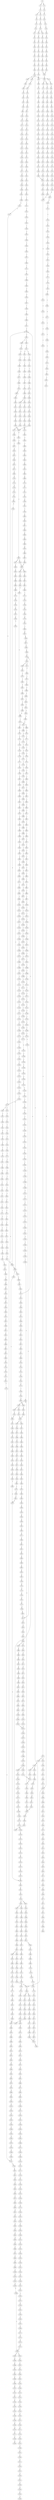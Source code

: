 strict digraph  {
	S0 -> S1 [ label = C ];
	S0 -> S2 [ label = G ];
	S1 -> S3 [ label = C ];
	S2 -> S4 [ label = C ];
	S3 -> S5 [ label = C ];
	S3 -> S6 [ label = A ];
	S4 -> S7 [ label = A ];
	S5 -> S8 [ label = C ];
	S6 -> S9 [ label = C ];
	S7 -> S10 [ label = C ];
	S8 -> S11 [ label = T ];
	S9 -> S12 [ label = T ];
	S10 -> S13 [ label = T ];
	S11 -> S14 [ label = T ];
	S12 -> S15 [ label = T ];
	S13 -> S16 [ label = T ];
	S14 -> S17 [ label = C ];
	S15 -> S18 [ label = G ];
	S15 -> S19 [ label = T ];
	S16 -> S20 [ label = C ];
	S17 -> S21 [ label = A ];
	S18 -> S22 [ label = A ];
	S19 -> S23 [ label = A ];
	S20 -> S24 [ label = A ];
	S21 -> S25 [ label = G ];
	S22 -> S26 [ label = G ];
	S23 -> S27 [ label = G ];
	S24 -> S28 [ label = G ];
	S25 -> S29 [ label = A ];
	S26 -> S30 [ label = C ];
	S27 -> S31 [ label = C ];
	S28 -> S32 [ label = C ];
	S29 -> S33 [ label = G ];
	S30 -> S34 [ label = C ];
	S31 -> S35 [ label = C ];
	S32 -> S36 [ label = C ];
	S33 -> S37 [ label = G ];
	S34 -> S38 [ label = G ];
	S35 -> S39 [ label = G ];
	S36 -> S40 [ label = G ];
	S37 -> S41 [ label = T ];
	S38 -> S42 [ label = C ];
	S39 -> S43 [ label = T ];
	S40 -> S44 [ label = C ];
	S41 -> S45 [ label = C ];
	S42 -> S46 [ label = C ];
	S43 -> S47 [ label = C ];
	S44 -> S48 [ label = C ];
	S45 -> S49 [ label = C ];
	S46 -> S50 [ label = C ];
	S47 -> S51 [ label = C ];
	S48 -> S52 [ label = C ];
	S49 -> S53 [ label = C ];
	S50 -> S54 [ label = C ];
	S51 -> S55 [ label = C ];
	S52 -> S54 [ label = C ];
	S53 -> S56 [ label = T ];
	S53 -> S57 [ label = A ];
	S53 -> S58 [ label = G ];
	S54 -> S59 [ label = T ];
	S55 -> S60 [ label = A ];
	S56 -> S61 [ label = T ];
	S57 -> S62 [ label = G ];
	S58 -> S63 [ label = G ];
	S59 -> S64 [ label = T ];
	S59 -> S65 [ label = C ];
	S60 -> S66 [ label = C ];
	S61 -> S67 [ label = C ];
	S62 -> S68 [ label = A ];
	S63 -> S69 [ label = A ];
	S64 -> S70 [ label = C ];
	S65 -> S71 [ label = C ];
	S66 -> S72 [ label = C ];
	S67 -> S73 [ label = T ];
	S68 -> S74 [ label = G ];
	S69 -> S75 [ label = G ];
	S70 -> S76 [ label = A ];
	S71 -> S77 [ label = A ];
	S72 -> S78 [ label = A ];
	S73 -> S79 [ label = C ];
	S74 -> S80 [ label = C ];
	S75 -> S81 [ label = G ];
	S76 -> S82 [ label = C ];
	S77 -> S83 [ label = C ];
	S78 -> S84 [ label = C ];
	S79 -> S85 [ label = G ];
	S80 -> S86 [ label = C ];
	S81 -> S87 [ label = C ];
	S82 -> S88 [ label = G ];
	S83 -> S89 [ label = C ];
	S84 -> S90 [ label = C ];
	S85 -> S91 [ label = T ];
	S86 -> S92 [ label = A ];
	S87 -> S93 [ label = G ];
	S88 -> S94 [ label = C ];
	S89 -> S95 [ label = C ];
	S90 -> S96 [ label = G ];
	S91 -> S97 [ label = A ];
	S92 -> S98 [ label = C ];
	S93 -> S99 [ label = T ];
	S94 -> S100 [ label = T ];
	S95 -> S101 [ label = G ];
	S96 -> S102 [ label = A ];
	S97 -> S103 [ label = C ];
	S98 -> S104 [ label = G ];
	S99 -> S105 [ label = G ];
	S100 -> S106 [ label = C ];
	S101 -> S107 [ label = C ];
	S102 -> S108 [ label = T ];
	S103 -> S109 [ label = G ];
	S104 -> S110 [ label = G ];
	S105 -> S111 [ label = G ];
	S106 -> S112 [ label = C ];
	S107 -> S113 [ label = C ];
	S108 -> S114 [ label = C ];
	S109 -> S115 [ label = G ];
	S110 -> S116 [ label = T ];
	S111 -> S117 [ label = T ];
	S112 -> S118 [ label = G ];
	S113 -> S119 [ label = G ];
	S114 -> S120 [ label = G ];
	S115 -> S121 [ label = C ];
	S116 -> S122 [ label = T ];
	S117 -> S123 [ label = A ];
	S118 -> S124 [ label = G ];
	S119 -> S125 [ label = G ];
	S120 -> S126 [ label = G ];
	S121 -> S127 [ label = T ];
	S122 -> S128 [ label = A ];
	S123 -> S129 [ label = T ];
	S124 -> S130 [ label = T ];
	S125 -> S131 [ label = T ];
	S126 -> S132 [ label = T ];
	S127 -> S133 [ label = A ];
	S128 -> S134 [ label = C ];
	S129 -> S135 [ label = G ];
	S130 -> S136 [ label = T ];
	S131 -> S137 [ label = C ];
	S132 -> S138 [ label = T ];
	S133 -> S139 [ label = C ];
	S134 -> S140 [ label = T ];
	S135 -> S141 [ label = A ];
	S136 -> S142 [ label = G ];
	S137 -> S143 [ label = C ];
	S138 -> S144 [ label = C ];
	S139 -> S145 [ label = T ];
	S140 -> S146 [ label = G ];
	S141 -> S147 [ label = G ];
	S142 -> S148 [ label = C ];
	S143 -> S149 [ label = C ];
	S144 -> S150 [ label = C ];
	S145 -> S151 [ label = G ];
	S146 -> S152 [ label = C ];
	S147 -> S153 [ label = C ];
	S148 -> S154 [ label = A ];
	S149 -> S155 [ label = A ];
	S150 -> S156 [ label = A ];
	S151 -> S157 [ label = G ];
	S152 -> S158 [ label = A ];
	S153 -> S159 [ label = G ];
	S154 -> S160 [ label = C ];
	S155 -> S161 [ label = G ];
	S156 -> S162 [ label = G ];
	S157 -> S163 [ label = T ];
	S158 -> S164 [ label = G ];
	S159 -> S165 [ label = G ];
	S160 -> S166 [ label = T ];
	S161 -> S167 [ label = T ];
	S162 -> S168 [ label = T ];
	S163 -> S169 [ label = G ];
	S164 -> S170 [ label = A ];
	S165 -> S171 [ label = T ];
	S166 -> S172 [ label = G ];
	S167 -> S173 [ label = G ];
	S168 -> S174 [ label = G ];
	S169 -> S175 [ label = C ];
	S170 -> S176 [ label = C ];
	S171 -> S177 [ label = C ];
	S172 -> S178 [ label = G ];
	S173 -> S179 [ label = G ];
	S174 -> S180 [ label = G ];
	S175 -> S181 [ label = T ];
	S176 -> S182 [ label = G ];
	S177 -> S183 [ label = G ];
	S178 -> S184 [ label = T ];
	S179 -> S185 [ label = T ];
	S180 -> S186 [ label = T ];
	S181 -> S187 [ label = A ];
	S182 -> S188 [ label = G ];
	S183 -> S189 [ label = C ];
	S184 -> S190 [ label = C ];
	S185 -> S191 [ label = C ];
	S186 -> S191 [ label = C ];
	S187 -> S192 [ label = C ];
	S188 -> S193 [ label = A ];
	S189 -> S194 [ label = A ];
	S190 -> S195 [ label = G ];
	S191 -> S196 [ label = G ];
	S192 -> S197 [ label = T ];
	S193 -> S198 [ label = C ];
	S194 -> S199 [ label = C ];
	S195 -> S200 [ label = T ];
	S196 -> S201 [ label = T ];
	S197 -> S202 [ label = G ];
	S198 -> S203 [ label = A ];
	S199 -> S204 [ label = G ];
	S200 -> S205 [ label = C ];
	S201 -> S206 [ label = C ];
	S202 -> S207 [ label = T ];
	S203 -> S208 [ label = C ];
	S204 -> S209 [ label = C ];
	S205 -> S210 [ label = C ];
	S206 -> S210 [ label = C ];
	S207 -> S211 [ label = A ];
	S208 -> S212 [ label = A ];
	S209 -> S213 [ label = G ];
	S210 -> S214 [ label = G ];
	S211 -> S215 [ label = A ];
	S212 -> S216 [ label = C ];
	S213 -> S217 [ label = C ];
	S214 -> S218 [ label = T ];
	S215 -> S219 [ label = C ];
	S216 -> S220 [ label = C ];
	S217 -> S221 [ label = G ];
	S218 -> S222 [ label = C ];
	S219 -> S223 [ label = A ];
	S220 -> S224 [ label = T ];
	S221 -> S225 [ label = C ];
	S221 -> S226 [ label = G ];
	S222 -> S227 [ label = A ];
	S223 -> S228 [ label = C ];
	S224 -> S229 [ label = C ];
	S225 -> S230 [ label = G ];
	S226 -> S231 [ label = C ];
	S227 -> S232 [ label = C ];
	S228 -> S233 [ label = A ];
	S229 -> S234 [ label = T ];
	S230 -> S235 [ label = T ];
	S231 -> S236 [ label = T ];
	S232 -> S237 [ label = C ];
	S233 -> S238 [ label = C ];
	S234 -> S239 [ label = A ];
	S235 -> S240 [ label = C ];
	S236 -> S241 [ label = G ];
	S237 -> S242 [ label = C ];
	S237 -> S243 [ label = G ];
	S238 -> S244 [ label = G ];
	S239 -> S245 [ label = G ];
	S240 -> S246 [ label = G ];
	S241 -> S247 [ label = G ];
	S242 -> S248 [ label = T ];
	S243 -> S249 [ label = A ];
	S244 -> S250 [ label = C ];
	S245 -> S251 [ label = A ];
	S246 -> S252 [ label = A ];
	S247 -> S253 [ label = A ];
	S248 -> S254 [ label = G ];
	S249 -> S255 [ label = A ];
	S249 -> S256 [ label = G ];
	S250 -> S257 [ label = T ];
	S251 -> S258 [ label = A ];
	S252 -> S259 [ label = C ];
	S253 -> S260 [ label = A ];
	S254 -> S261 [ label = T ];
	S255 -> S262 [ label = T ];
	S256 -> S263 [ label = T ];
	S257 -> S264 [ label = C ];
	S258 -> S265 [ label = C ];
	S259 -> S266 [ label = G ];
	S260 -> S267 [ label = T ];
	S261 -> S268 [ label = C ];
	S262 -> S269 [ label = C ];
	S263 -> S270 [ label = C ];
	S264 -> S271 [ label = C ];
	S265 -> S272 [ label = G ];
	S266 -> S273 [ label = C ];
	S267 -> S274 [ label = G ];
	S268 -> S275 [ label = C ];
	S269 -> S276 [ label = C ];
	S270 -> S277 [ label = C ];
	S271 -> S278 [ label = T ];
	S272 -> S279 [ label = A ];
	S273 -> S280 [ label = G ];
	S274 -> S281 [ label = G ];
	S275 -> S282 [ label = T ];
	S276 -> S283 [ label = T ];
	S277 -> S284 [ label = A ];
	S277 -> S285 [ label = T ];
	S278 -> S286 [ label = A ];
	S279 -> S287 [ label = G ];
	S280 -> S288 [ label = C ];
	S281 -> S289 [ label = G ];
	S282 -> S290 [ label = A ];
	S282 -> S291 [ label = T ];
	S283 -> S292 [ label = C ];
	S284 -> S293 [ label = G ];
	S285 -> S294 [ label = C ];
	S286 -> S295 [ label = G ];
	S287 -> S296 [ label = G ];
	S288 -> S297 [ label = C ];
	S289 -> S298 [ label = G ];
	S290 -> S299 [ label = C ];
	S291 -> S300 [ label = G ];
	S292 -> S301 [ label = G ];
	S293 -> S302 [ label = T ];
	S293 -> S303 [ label = C ];
	S294 -> S304 [ label = G ];
	S295 -> S305 [ label = A ];
	S296 -> S306 [ label = T ];
	S297 -> S307 [ label = T ];
	S298 -> S308 [ label = T ];
	S299 -> S309 [ label = T ];
	S300 -> S310 [ label = A ];
	S300 -> S311 [ label = T ];
	S301 -> S312 [ label = A ];
	S302 -> S313 [ label = A ];
	S303 -> S314 [ label = T ];
	S304 -> S315 [ label = A ];
	S305 -> S316 [ label = A ];
	S306 -> S317 [ label = G ];
	S307 -> S318 [ label = C ];
	S308 -> S319 [ label = C ];
	S309 -> S320 [ label = A ];
	S310 -> S321 [ label = A ];
	S311 -> S322 [ label = A ];
	S312 -> S323 [ label = A ];
	S313 -> S324 [ label = G ];
	S314 -> S325 [ label = T ];
	S315 -> S326 [ label = A ];
	S316 -> S327 [ label = C ];
	S317 -> S328 [ label = T ];
	S318 -> S329 [ label = G ];
	S319 -> S330 [ label = C ];
	S320 -> S331 [ label = C ];
	S321 -> S332 [ label = C ];
	S322 -> S333 [ label = G ];
	S323 -> S334 [ label = C ];
	S324 -> S335 [ label = G ];
	S324 -> S336 [ label = C ];
	S325 -> S337 [ label = C ];
	S326 -> S334 [ label = C ];
	S327 -> S338 [ label = T ];
	S328 -> S339 [ label = C ];
	S329 -> S340 [ label = G ];
	S330 -> S341 [ label = G ];
	S331 -> S342 [ label = C ];
	S332 -> S343 [ label = T ];
	S333 -> S344 [ label = G ];
	S334 -> S345 [ label = T ];
	S335 -> S346 [ label = G ];
	S336 -> S347 [ label = T ];
	S337 -> S348 [ label = A ];
	S338 -> S349 [ label = T ];
	S339 -> S350 [ label = C ];
	S340 -> S351 [ label = G ];
	S341 -> S352 [ label = C ];
	S342 -> S353 [ label = A ];
	S343 -> S354 [ label = T ];
	S344 -> S355 [ label = A ];
	S345 -> S356 [ label = T ];
	S346 -> S357 [ label = T ];
	S347 -> S358 [ label = C ];
	S348 -> S359 [ label = C ];
	S349 -> S360 [ label = C ];
	S350 -> S361 [ label = C ];
	S351 -> S362 [ label = C ];
	S352 -> S363 [ label = C ];
	S353 -> S364 [ label = G ];
	S354 -> S365 [ label = C ];
	S355 -> S366 [ label = G ];
	S356 -> S367 [ label = C ];
	S357 -> S368 [ label = C ];
	S358 -> S369 [ label = C ];
	S359 -> S370 [ label = G ];
	S360 -> S371 [ label = A ];
	S361 -> S372 [ label = T ];
	S362 -> S373 [ label = T ];
	S363 -> S374 [ label = G ];
	S364 -> S375 [ label = G ];
	S365 -> S376 [ label = A ];
	S366 -> S377 [ label = A ];
	S367 -> S378 [ label = A ];
	S368 -> S379 [ label = A ];
	S369 -> S380 [ label = A ];
	S370 -> S381 [ label = C ];
	S371 -> S382 [ label = A ];
	S372 -> S383 [ label = G ];
	S373 -> S384 [ label = C ];
	S374 -> S385 [ label = G ];
	S375 -> S386 [ label = A ];
	S376 -> S382 [ label = A ];
	S377 -> S387 [ label = G ];
	S378 -> S382 [ label = A ];
	S379 -> S388 [ label = C ];
	S380 -> S389 [ label = C ];
	S381 -> S390 [ label = C ];
	S382 -> S391 [ label = C ];
	S383 -> S392 [ label = T ];
	S384 -> S393 [ label = A ];
	S385 -> S394 [ label = A ];
	S386 -> S395 [ label = G ];
	S387 -> S396 [ label = G ];
	S388 -> S397 [ label = T ];
	S389 -> S398 [ label = C ];
	S390 -> S399 [ label = C ];
	S391 -> S400 [ label = C ];
	S391 -> S401 [ label = T ];
	S392 -> S402 [ label = C ];
	S393 -> S403 [ label = C ];
	S394 -> S404 [ label = A ];
	S395 -> S405 [ label = A ];
	S396 -> S406 [ label = T ];
	S397 -> S407 [ label = C ];
	S398 -> S408 [ label = G ];
	S399 -> S409 [ label = T ];
	S400 -> S410 [ label = G ];
	S401 -> S411 [ label = G ];
	S402 -> S412 [ label = C ];
	S403 -> S413 [ label = G ];
	S404 -> S414 [ label = C ];
	S405 -> S415 [ label = G ];
	S406 -> S416 [ label = C ];
	S407 -> S417 [ label = G ];
	S408 -> S418 [ label = G ];
	S409 -> S419 [ label = T ];
	S410 -> S420 [ label = G ];
	S411 -> S421 [ label = G ];
	S411 -> S422 [ label = C ];
	S412 -> S282 [ label = T ];
	S413 -> S423 [ label = T ];
	S414 -> S424 [ label = T ];
	S415 -> S425 [ label = T ];
	S416 -> S426 [ label = C ];
	S417 -> S427 [ label = C ];
	S418 -> S428 [ label = A ];
	S419 -> S429 [ label = C ];
	S420 -> S430 [ label = C ];
	S421 -> S431 [ label = C ];
	S422 -> S432 [ label = C ];
	S423 -> S433 [ label = C ];
	S424 -> S434 [ label = G ];
	S425 -> S435 [ label = C ];
	S426 -> S53 [ label = C ];
	S427 -> S436 [ label = T ];
	S428 -> S437 [ label = C ];
	S429 -> S438 [ label = A ];
	S430 -> S439 [ label = C ];
	S431 -> S440 [ label = C ];
	S432 -> S441 [ label = C ];
	S433 -> S442 [ label = C ];
	S434 -> S443 [ label = C ];
	S435 -> S444 [ label = A ];
	S436 -> S445 [ label = T ];
	S437 -> S446 [ label = G ];
	S438 -> S447 [ label = T ];
	S439 -> S448 [ label = C ];
	S440 -> S449 [ label = C ];
	S441 -> S450 [ label = T ];
	S442 -> S451 [ label = A ];
	S443 -> S452 [ label = A ];
	S444 -> S453 [ label = G ];
	S445 -> S454 [ label = C ];
	S446 -> S455 [ label = T ];
	S447 -> S456 [ label = C ];
	S448 -> S457 [ label = A ];
	S449 -> S458 [ label = A ];
	S450 -> S459 [ label = A ];
	S451 -> S460 [ label = G ];
	S452 -> S461 [ label = A ];
	S453 -> S462 [ label = G ];
	S454 -> S463 [ label = A ];
	S455 -> S464 [ label = C ];
	S456 -> S465 [ label = C ];
	S457 -> S466 [ label = G ];
	S458 -> S467 [ label = G ];
	S459 -> S468 [ label = G ];
	S460 -> S469 [ label = C ];
	S461 -> S470 [ label = C ];
	S462 -> S471 [ label = A ];
	S463 -> S472 [ label = T ];
	S464 -> S473 [ label = G ];
	S465 -> S474 [ label = A ];
	S466 -> S475 [ label = T ];
	S467 -> S476 [ label = G ];
	S468 -> S477 [ label = G ];
	S469 -> S478 [ label = T ];
	S469 -> S479 [ label = G ];
	S470 -> S480 [ label = C ];
	S471 -> S481 [ label = C ];
	S472 -> S482 [ label = C ];
	S473 -> S483 [ label = T ];
	S474 -> S484 [ label = G ];
	S475 -> S485 [ label = T ];
	S476 -> S486 [ label = T ];
	S477 -> S487 [ label = T ];
	S478 -> S325 [ label = T ];
	S479 -> S488 [ label = A ];
	S480 -> S489 [ label = A ];
	S481 -> S490 [ label = C ];
	S482 -> S491 [ label = C ];
	S483 -> S492 [ label = G ];
	S484 -> S493 [ label = A ];
	S485 -> S494 [ label = G ];
	S486 -> S495 [ label = G ];
	S487 -> S496 [ label = G ];
	S488 -> S497 [ label = G ];
	S489 -> S498 [ label = G ];
	S490 -> S499 [ label = A ];
	S491 -> S474 [ label = A ];
	S492 -> S500 [ label = A ];
	S493 -> S501 [ label = A ];
	S494 -> S502 [ label = T ];
	S495 -> S503 [ label = C ];
	S495 -> S504 [ label = G ];
	S496 -> S505 [ label = T ];
	S497 -> S506 [ label = T ];
	S498 -> S507 [ label = A ];
	S499 -> S508 [ label = G ];
	S500 -> S509 [ label = C ];
	S501 -> S510 [ label = C ];
	S502 -> S511 [ label = G ];
	S503 -> S512 [ label = G ];
	S504 -> S513 [ label = G ];
	S505 -> S514 [ label = G ];
	S506 -> S515 [ label = C ];
	S507 -> S516 [ label = A ];
	S508 -> S517 [ label = T ];
	S509 -> S518 [ label = C ];
	S510 -> S519 [ label = C ];
	S511 -> S520 [ label = C ];
	S512 -> S521 [ label = C ];
	S513 -> S522 [ label = C ];
	S514 -> S523 [ label = C ];
	S515 -> S524 [ label = C ];
	S515 -> S525 [ label = T ];
	S516 -> S526 [ label = C ];
	S517 -> S527 [ label = C ];
	S518 -> S528 [ label = G ];
	S519 -> S529 [ label = A ];
	S519 -> S530 [ label = G ];
	S520 -> S531 [ label = G ];
	S521 -> S532 [ label = G ];
	S522 -> S533 [ label = T ];
	S523 -> S534 [ label = G ];
	S524 -> S535 [ label = C ];
	S525 -> S536 [ label = C ];
	S526 -> S537 [ label = A ];
	S527 -> S538 [ label = T ];
	S528 -> S539 [ label = G ];
	S529 -> S540 [ label = G ];
	S529 -> S541 [ label = C ];
	S530 -> S542 [ label = G ];
	S531 -> S543 [ label = T ];
	S532 -> S544 [ label = T ];
	S533 -> S545 [ label = T ];
	S534 -> S546 [ label = T ];
	S535 -> S547 [ label = T ];
	S535 -> S548 [ label = G ];
	S536 -> S549 [ label = G ];
	S537 -> S550 [ label = G ];
	S538 -> S551 [ label = C ];
	S539 -> S552 [ label = T ];
	S540 -> S553 [ label = A ];
	S541 -> S554 [ label = C ];
	S542 -> S555 [ label = A ];
	S543 -> S556 [ label = C ];
	S544 -> S557 [ label = C ];
	S545 -> S558 [ label = C ];
	S546 -> S559 [ label = C ];
	S547 -> S560 [ label = C ];
	S548 -> S561 [ label = C ];
	S549 -> S562 [ label = T ];
	S550 -> S563 [ label = C ];
	S551 -> S564 [ label = T ];
	S552 -> S565 [ label = C ];
	S553 -> S566 [ label = C ];
	S554 -> S567 [ label = A ];
	S555 -> S568 [ label = C ];
	S556 -> S569 [ label = G ];
	S557 -> S570 [ label = G ];
	S558 -> S571 [ label = G ];
	S559 -> S569 [ label = G ];
	S560 -> S572 [ label = C ];
	S561 -> S573 [ label = C ];
	S562 -> S574 [ label = C ];
	S563 -> S575 [ label = C ];
	S564 -> S576 [ label = G ];
	S565 -> S577 [ label = G ];
	S566 -> S578 [ label = T ];
	S567 -> S579 [ label = C ];
	S568 -> S580 [ label = G ];
	S569 -> S581 [ label = A ];
	S570 -> S582 [ label = T ];
	S571 -> S583 [ label = A ];
	S572 -> S584 [ label = G ];
	S573 -> S585 [ label = T ];
	S574 -> S586 [ label = T ];
	S575 -> S587 [ label = G ];
	S576 -> S588 [ label = T ];
	S577 -> S589 [ label = C ];
	S578 -> S590 [ label = C ];
	S579 -> S591 [ label = C ];
	S580 -> S592 [ label = C ];
	S581 -> S593 [ label = A ];
	S582 -> S594 [ label = G ];
	S583 -> S595 [ label = A ];
	S584 -> S596 [ label = G ];
	S585 -> S597 [ label = G ];
	S586 -> S598 [ label = G ];
	S587 -> S599 [ label = T ];
	S588 -> S600 [ label = A ];
	S589 -> S601 [ label = G ];
	S590 -> S602 [ label = C ];
	S591 -> S603 [ label = C ];
	S592 -> S604 [ label = C ];
	S593 -> S605 [ label = C ];
	S594 -> S606 [ label = C ];
	S595 -> S607 [ label = C ];
	S596 -> S608 [ label = T ];
	S597 -> S609 [ label = T ];
	S598 -> S610 [ label = T ];
	S599 -> S611 [ label = C ];
	S601 -> S612 [ label = T ];
	S602 -> S613 [ label = C ];
	S603 -> S614 [ label = C ];
	S604 -> S615 [ label = C ];
	S605 -> S616 [ label = C ];
	S605 -> S617 [ label = A ];
	S606 -> S618 [ label = A ];
	S607 -> S619 [ label = A ];
	S608 -> S620 [ label = C ];
	S609 -> S621 [ label = C ];
	S610 -> S622 [ label = T ];
	S611 -> S623 [ label = C ];
	S612 -> S624 [ label = A ];
	S613 -> S625 [ label = A ];
	S614 -> S626 [ label = T ];
	S615 -> S627 [ label = A ];
	S616 -> S628 [ label = T ];
	S617 -> S629 [ label = C ];
	S618 -> S630 [ label = T ];
	S619 -> S631 [ label = C ];
	S620 -> S632 [ label = T ];
	S621 -> S633 [ label = G ];
	S622 -> S634 [ label = C ];
	S623 -> S635 [ label = T ];
	S624 -> S636 [ label = G ];
	S625 -> S637 [ label = T ];
	S626 -> S638 [ label = T ];
	S627 -> S639 [ label = T ];
	S628 -> S640 [ label = T ];
	S628 -> S641 [ label = G ];
	S629 -> S642 [ label = C ];
	S630 -> S643 [ label = C ];
	S631 -> S644 [ label = G ];
	S632 -> S645 [ label = G ];
	S633 -> S646 [ label = C ];
	S634 -> S647 [ label = C ];
	S635 -> S648 [ label = C ];
	S636 -> S649 [ label = C ];
	S637 -> S650 [ label = C ];
	S638 -> S651 [ label = C ];
	S639 -> S652 [ label = C ];
	S640 -> S653 [ label = C ];
	S641 -> S654 [ label = T ];
	S642 -> S655 [ label = C ];
	S643 -> S656 [ label = C ];
	S644 -> S657 [ label = C ];
	S645 -> S658 [ label = G ];
	S646 -> S659 [ label = G ];
	S647 -> S660 [ label = G ];
	S648 -> S661 [ label = T ];
	S649 -> S662 [ label = C ];
	S650 -> S663 [ label = T ];
	S651 -> S664 [ label = C ];
	S651 -> S665 [ label = G ];
	S652 -> S666 [ label = G ];
	S653 -> S667 [ label = G ];
	S654 -> S668 [ label = C ];
	S655 -> S669 [ label = G ];
	S656 -> S670 [ label = G ];
	S657 -> S671 [ label = G ];
	S658 -> S672 [ label = A ];
	S659 -> S673 [ label = C ];
	S660 -> S674 [ label = T ];
	S661 -> S675 [ label = G ];
	S662 -> S676 [ label = G ];
	S663 -> S677 [ label = G ];
	S664 -> S678 [ label = T ];
	S665 -> S679 [ label = A ];
	S666 -> S680 [ label = T ];
	S667 -> S681 [ label = T ];
	S668 -> S682 [ label = G ];
	S669 -> S683 [ label = T ];
	S670 -> S684 [ label = C ];
	S671 -> S685 [ label = C ];
	S672 -> S686 [ label = G ];
	S673 -> S687 [ label = G ];
	S673 -> S688 [ label = A ];
	S674 -> S689 [ label = G ];
	S675 -> S690 [ label = T ];
	S676 -> S691 [ label = C ];
	S677 -> S692 [ label = C ];
	S678 -> S693 [ label = G ];
	S679 -> S694 [ label = T ];
	S680 -> S695 [ label = C ];
	S681 -> S696 [ label = A ];
	S682 -> S697 [ label = C ];
	S683 -> S698 [ label = A ];
	S684 -> S699 [ label = A ];
	S685 -> S700 [ label = A ];
	S686 -> S701 [ label = G ];
	S687 -> S702 [ label = A ];
	S688 -> S703 [ label = A ];
	S689 -> S704 [ label = G ];
	S690 -> S705 [ label = C ];
	S691 -> S706 [ label = T ];
	S692 -> S707 [ label = C ];
	S693 -> S708 [ label = T ];
	S694 -> S709 [ label = C ];
	S695 -> S710 [ label = C ];
	S696 -> S711 [ label = C ];
	S697 -> S659 [ label = G ];
	S698 -> S712 [ label = C ];
	S699 -> S713 [ label = C ];
	S700 -> S714 [ label = C ];
	S701 -> S715 [ label = G ];
	S702 -> S716 [ label = G ];
	S703 -> S717 [ label = C ];
	S704 -> S718 [ label = C ];
	S705 -> S719 [ label = G ];
	S706 -> S720 [ label = G ];
	S707 -> S721 [ label = A ];
	S708 -> S722 [ label = C ];
	S709 -> S723 [ label = G ];
	S710 -> S724 [ label = T ];
	S711 -> S725 [ label = T ];
	S712 -> S726 [ label = G ];
	S713 -> S727 [ label = G ];
	S714 -> S728 [ label = G ];
	S715 -> S729 [ label = T ];
	S716 -> S730 [ label = C ];
	S717 -> S731 [ label = C ];
	S718 -> S732 [ label = C ];
	S719 -> S733 [ label = T ];
	S720 -> S734 [ label = G ];
	S721 -> S735 [ label = G ];
	S722 -> S736 [ label = C ];
	S723 -> S737 [ label = T ];
	S724 -> S738 [ label = C ];
	S725 -> S739 [ label = T ];
	S726 -> S740 [ label = T ];
	S727 -> S741 [ label = T ];
	S728 -> S742 [ label = T ];
	S729 -> S743 [ label = G ];
	S730 -> S744 [ label = A ];
	S731 -> S745 [ label = C ];
	S732 -> S746 [ label = C ];
	S733 -> S747 [ label = G ];
	S734 -> S748 [ label = A ];
	S735 -> S749 [ label = T ];
	S736 -> S750 [ label = T ];
	S737 -> S751 [ label = T ];
	S738 -> S752 [ label = T ];
	S739 -> S753 [ label = C ];
	S740 -> S754 [ label = C ];
	S741 -> S755 [ label = C ];
	S742 -> S756 [ label = C ];
	S743 -> S757 [ label = T ];
	S744 -> S758 [ label = G ];
	S745 -> S759 [ label = G ];
	S746 -> S760 [ label = G ];
	S747 -> S761 [ label = G ];
	S748 -> S762 [ label = A ];
	S749 -> S763 [ label = C ];
	S750 -> S291 [ label = T ];
	S751 -> S764 [ label = T ];
	S752 -> S765 [ label = T ];
	S753 -> S766 [ label = A ];
	S754 -> S767 [ label = C ];
	S755 -> S768 [ label = G ];
	S756 -> S769 [ label = C ];
	S757 -> S770 [ label = T ];
	S758 -> S771 [ label = T ];
	S759 -> S772 [ label = T ];
	S760 -> S773 [ label = T ];
	S761 -> S774 [ label = T ];
	S762 -> S775 [ label = G ];
	S763 -> S776 [ label = G ];
	S764 -> S777 [ label = G ];
	S765 -> S778 [ label = C ];
	S766 -> S779 [ label = A ];
	S767 -> S780 [ label = A ];
	S768 -> S781 [ label = A ];
	S769 -> S782 [ label = A ];
	S770 -> S783 [ label = C ];
	S771 -> S784 [ label = G ];
	S772 -> S785 [ label = A ];
	S773 -> S786 [ label = C ];
	S774 -> S787 [ label = A ];
	S775 -> S788 [ label = A ];
	S776 -> S789 [ label = T ];
	S777 -> S790 [ label = T ];
	S778 -> S791 [ label = T ];
	S779 -> S792 [ label = G ];
	S780 -> S793 [ label = G ];
	S781 -> S794 [ label = G ];
	S782 -> S460 [ label = G ];
	S783 -> S795 [ label = C ];
	S784 -> S796 [ label = C ];
	S785 -> S797 [ label = C ];
	S786 -> S798 [ label = C ];
	S787 -> S799 [ label = C ];
	S788 -> S800 [ label = A ];
	S789 -> S801 [ label = A ];
	S790 -> S802 [ label = A ];
	S791 -> S803 [ label = C ];
	S792 -> S804 [ label = C ];
	S793 -> S469 [ label = C ];
	S794 -> S805 [ label = C ];
	S795 -> S806 [ label = A ];
	S796 -> S807 [ label = A ];
	S797 -> S808 [ label = A ];
	S798 -> S809 [ label = A ];
	S799 -> S810 [ label = C ];
	S800 -> S811 [ label = C ];
	S801 -> S812 [ label = A ];
	S802 -> S813 [ label = G ];
	S803 -> S814 [ label = G ];
	S804 -> S815 [ label = G ];
	S805 -> S816 [ label = G ];
	S806 -> S817 [ label = G ];
	S807 -> S818 [ label = A ];
	S808 -> S819 [ label = G ];
	S809 -> S820 [ label = G ];
	S810 -> S821 [ label = G ];
	S811 -> S822 [ label = G ];
	S812 -> S823 [ label = G ];
	S813 -> S824 [ label = G ];
	S814 -> S825 [ label = G ];
	S815 -> S826 [ label = A ];
	S816 -> S827 [ label = A ];
	S817 -> S828 [ label = C ];
	S818 -> S829 [ label = C ];
	S819 -> S830 [ label = C ];
	S820 -> S831 [ label = T ];
	S821 -> S832 [ label = G ];
	S822 -> S833 [ label = G ];
	S823 -> S834 [ label = A ];
	S824 -> S835 [ label = A ];
	S825 -> S836 [ label = A ];
	S826 -> S837 [ label = G ];
	S827 -> S838 [ label = G ];
	S828 -> S839 [ label = A ];
	S829 -> S840 [ label = A ];
	S830 -> S841 [ label = A ];
	S831 -> S842 [ label = A ];
	S832 -> S843 [ label = T ];
	S833 -> S844 [ label = C ];
	S834 -> S845 [ label = C ];
	S835 -> S846 [ label = A ];
	S836 -> S847 [ label = G ];
	S837 -> S848 [ label = T ];
	S838 -> S849 [ label = T ];
	S839 -> S850 [ label = G ];
	S840 -> S851 [ label = G ];
	S841 -> S852 [ label = G ];
	S842 -> S324 [ label = G ];
	S843 -> S853 [ label = G ];
	S844 -> S854 [ label = A ];
	S845 -> S855 [ label = G ];
	S846 -> S856 [ label = A ];
	S847 -> S857 [ label = A ];
	S848 -> S858 [ label = C ];
	S849 -> S859 [ label = C ];
	S850 -> S860 [ label = A ];
	S851 -> S861 [ label = C ];
	S852 -> S862 [ label = G ];
	S853 -> S863 [ label = G ];
	S854 -> S864 [ label = C ];
	S855 -> S865 [ label = G ];
	S856 -> S866 [ label = G ];
	S857 -> S867 [ label = G ];
	S858 -> S524 [ label = C ];
	S859 -> S868 [ label = G ];
	S860 -> S869 [ label = T ];
	S861 -> S870 [ label = T ];
	S862 -> S871 [ label = T ];
	S863 -> S872 [ label = T ];
	S864 -> S873 [ label = C ];
	S864 -> S874 [ label = T ];
	S865 -> S875 [ label = C ];
	S866 -> S876 [ label = G ];
	S867 -> S877 [ label = G ];
	S868 -> S878 [ label = A ];
	S869 -> S879 [ label = A ];
	S870 -> S880 [ label = A ];
	S871 -> S881 [ label = G ];
	S872 -> S882 [ label = T ];
	S873 -> S883 [ label = G ];
	S874 -> S884 [ label = G ];
	S875 -> S885 [ label = T ];
	S876 -> S886 [ label = T ];
	S877 -> S887 [ label = T ];
	S878 -> S888 [ label = A ];
	S879 -> S889 [ label = A ];
	S880 -> S890 [ label = C ];
	S881 -> S891 [ label = C ];
	S882 -> S892 [ label = A ];
	S883 -> S893 [ label = G ];
	S884 -> S894 [ label = G ];
	S885 -> S895 [ label = C ];
	S886 -> S896 [ label = C ];
	S887 -> S416 [ label = C ];
	S888 -> S897 [ label = C ];
	S889 -> S898 [ label = A ];
	S890 -> S899 [ label = G ];
	S891 -> S900 [ label = A ];
	S892 -> S901 [ label = G ];
	S893 -> S902 [ label = G ];
	S894 -> S903 [ label = G ];
	S895 -> S904 [ label = T ];
	S896 -> S905 [ label = C ];
	S897 -> S906 [ label = C ];
	S898 -> S907 [ label = A ];
	S899 -> S908 [ label = A ];
	S900 -> S909 [ label = C ];
	S901 -> S910 [ label = A ];
	S902 -> S911 [ label = A ];
	S903 -> S912 [ label = A ];
	S904 -> S913 [ label = C ];
	S905 -> S914 [ label = C ];
	S906 -> S628 [ label = T ];
	S907 -> S915 [ label = A ];
	S908 -> S916 [ label = G ];
	S909 -> S917 [ label = G ];
	S910 -> S918 [ label = A ];
	S911 -> S919 [ label = A ];
	S912 -> S920 [ label = A ];
	S913 -> S921 [ label = G ];
	S914 -> S922 [ label = G ];
	S915 -> S923 [ label = C ];
	S916 -> S924 [ label = A ];
	S917 -> S925 [ label = C ];
	S918 -> S926 [ label = G ];
	S919 -> S927 [ label = T ];
	S920 -> S928 [ label = C ];
	S921 -> S929 [ label = A ];
	S922 -> S930 [ label = A ];
	S923 -> S931 [ label = T ];
	S924 -> S932 [ label = A ];
	S925 -> S933 [ label = G ];
	S926 -> S934 [ label = G ];
	S927 -> S935 [ label = T ];
	S928 -> S936 [ label = T ];
	S929 -> S937 [ label = A ];
	S930 -> S938 [ label = A ];
	S931 -> S939 [ label = T ];
	S932 -> S940 [ label = C ];
	S933 -> S941 [ label = G ];
	S934 -> S942 [ label = G ];
	S935 -> S943 [ label = G ];
	S936 -> S944 [ label = G ];
	S937 -> S945 [ label = G ];
	S938 -> S946 [ label = G ];
	S939 -> S947 [ label = T ];
	S940 -> S948 [ label = T ];
	S941 -> S949 [ label = T ];
	S942 -> S950 [ label = G ];
	S943 -> S951 [ label = A ];
	S944 -> S952 [ label = G ];
	S945 -> S953 [ label = T ];
	S946 -> S954 [ label = T ];
	S947 -> S955 [ label = G ];
	S948 -> S956 [ label = G ];
	S949 -> S957 [ label = G ];
	S950 -> S958 [ label = G ];
	S951 -> S959 [ label = A ];
	S952 -> S960 [ label = A ];
	S953 -> S961 [ label = C ];
	S954 -> S962 [ label = C ];
	S955 -> S963 [ label = C ];
	S956 -> S964 [ label = G ];
	S957 -> S965 [ label = C ];
	S958 -> S966 [ label = T ];
	S959 -> S967 [ label = C ];
	S960 -> S968 [ label = C ];
	S961 -> S969 [ label = G ];
	S962 -> S970 [ label = G ];
	S963 -> S971 [ label = C ];
	S964 -> S972 [ label = C ];
	S965 -> S973 [ label = C ];
	S966 -> S974 [ label = C ];
	S967 -> S975 [ label = C ];
	S968 -> S976 [ label = C ];
	S969 -> S977 [ label = C ];
	S970 -> S978 [ label = A ];
	S971 -> S979 [ label = G ];
	S972 -> S980 [ label = G ];
	S973 -> S981 [ label = G ];
	S974 -> S982 [ label = C ];
	S975 -> S983 [ label = C ];
	S976 -> S984 [ label = C ];
	S977 -> S985 [ label = G ];
	S978 -> S986 [ label = G ];
	S979 -> S987 [ label = T ];
	S980 -> S988 [ label = C ];
	S981 -> S989 [ label = C ];
	S982 -> S990 [ label = G ];
	S983 -> S991 [ label = G ];
	S984 -> S992 [ label = G ];
	S985 -> S993 [ label = G ];
	S986 -> S994 [ label = G ];
	S987 -> S995 [ label = A ];
	S988 -> S996 [ label = A ];
	S989 -> S997 [ label = A ];
	S990 -> S998 [ label = T ];
	S991 -> S999 [ label = T ];
	S992 -> S1000 [ label = T ];
	S993 -> S1001 [ label = C ];
	S994 -> S1002 [ label = T ];
	S995 -> S1003 [ label = G ];
	S996 -> S1004 [ label = G ];
	S997 -> S1005 [ label = A ];
	S998 -> S1006 [ label = C ];
	S999 -> S1007 [ label = C ];
	S1000 -> S1008 [ label = C ];
	S1001 -> S1009 [ label = T ];
	S1002 -> S1010 [ label = A ];
	S1003 -> S1011 [ label = C ];
	S1004 -> S1012 [ label = C ];
	S1005 -> S1013 [ label = C ];
	S1006 -> S1014 [ label = G ];
	S1007 -> S1015 [ label = T ];
	S1008 -> S1016 [ label = T ];
	S1009 -> S1017 [ label = A ];
	S1010 -> S1018 [ label = T ];
	S1011 -> S1019 [ label = C ];
	S1012 -> S1020 [ label = G ];
	S1013 -> S1021 [ label = C ];
	S1014 -> S1022 [ label = G ];
	S1015 -> S1023 [ label = C ];
	S1016 -> S1023 [ label = C ];
	S1017 -> S1024 [ label = T ];
	S1018 -> S1025 [ label = A ];
	S1019 -> S1026 [ label = G ];
	S1020 -> S1027 [ label = G ];
	S1021 -> S1028 [ label = A ];
	S1022 -> S1029 [ label = A ];
	S1023 -> S1030 [ label = G ];
	S1024 -> S1031 [ label = A ];
	S1025 -> S1032 [ label = A ];
	S1026 -> S1033 [ label = G ];
	S1027 -> S1034 [ label = G ];
	S1028 -> S1035 [ label = G ];
	S1029 -> S1036 [ label = A ];
	S1030 -> S1037 [ label = G ];
	S1031 -> S1038 [ label = G ];
	S1032 -> S1039 [ label = G ];
	S1033 -> S1040 [ label = T ];
	S1034 -> S1041 [ label = T ];
	S1035 -> S1042 [ label = T ];
	S1036 -> S1043 [ label = C ];
	S1037 -> S1044 [ label = C ];
	S1038 -> S1045 [ label = T ];
	S1039 -> S1046 [ label = T ];
	S1040 -> S1047 [ label = G ];
	S1041 -> S1048 [ label = G ];
	S1042 -> S1049 [ label = C ];
	S1043 -> S1050 [ label = A ];
	S1043 -> S1051 [ label = T ];
	S1044 -> S1052 [ label = A ];
	S1045 -> S1053 [ label = A ];
	S1046 -> S1054 [ label = C ];
	S1047 -> S1055 [ label = A ];
	S1048 -> S1056 [ label = C ];
	S1049 -> S1057 [ label = G ];
	S1050 -> S1058 [ label = G ];
	S1051 -> S1059 [ label = A ];
	S1052 -> S1060 [ label = C ];
	S1053 -> S1061 [ label = G ];
	S1054 -> S1062 [ label = G ];
	S1055 -> S1063 [ label = C ];
	S1056 -> S1064 [ label = C ];
	S1057 -> S1065 [ label = C ];
	S1058 -> S1066 [ label = G ];
	S1059 -> S1067 [ label = C ];
	S1060 -> S1068 [ label = C ];
	S1061 -> S1069 [ label = C ];
	S1062 -> S1070 [ label = T ];
	S1063 -> S1071 [ label = G ];
	S1064 -> S1072 [ label = G ];
	S1065 -> S1073 [ label = G ];
	S1066 -> S1074 [ label = A ];
	S1067 -> S1075 [ label = A ];
	S1068 -> S1076 [ label = G ];
	S1069 -> S1077 [ label = C ];
	S1070 -> S1078 [ label = G ];
	S1071 -> S1079 [ label = T ];
	S1072 -> S1080 [ label = C ];
	S1073 -> S1081 [ label = C ];
	S1074 -> S1082 [ label = A ];
	S1075 -> S1083 [ label = A ];
	S1076 -> S1084 [ label = A ];
	S1077 -> S1085 [ label = G ];
	S1078 -> S1086 [ label = G ];
	S1079 -> S1087 [ label = G ];
	S1080 -> S1088 [ label = C ];
	S1081 -> S1089 [ label = A ];
	S1082 -> S1090 [ label = T ];
	S1083 -> S1091 [ label = C ];
	S1084 -> S1092 [ label = G ];
	S1084 -> S1093 [ label = A ];
	S1085 -> S1094 [ label = A ];
	S1086 -> S1095 [ label = T ];
	S1087 -> S1096 [ label = G ];
	S1088 -> S1097 [ label = G ];
	S1089 -> S1098 [ label = G ];
	S1090 -> S1099 [ label = A ];
	S1091 -> S1100 [ label = G ];
	S1092 -> S1101 [ label = T ];
	S1093 -> S1102 [ label = T ];
	S1094 -> S1103 [ label = A ];
	S1095 -> S787 [ label = A ];
	S1096 -> S1104 [ label = G ];
	S1097 -> S1105 [ label = G ];
	S1098 -> S1106 [ label = C ];
	S1099 -> S1107 [ label = G ];
	S1100 -> S1108 [ label = A ];
	S1101 -> S270 [ label = C ];
	S1102 -> S1109 [ label = G ];
	S1103 -> S1110 [ label = A ];
	S1104 -> S1111 [ label = T ];
	S1105 -> S1112 [ label = T ];
	S1106 -> S1113 [ label = C ];
	S1107 -> S1114 [ label = T ];
	S1108 -> S1115 [ label = A ];
	S1109 -> S1116 [ label = T ];
	S1110 -> S1117 [ label = C ];
	S1111 -> S1118 [ label = A ];
	S1112 -> S1119 [ label = G ];
	S1113 -> S1120 [ label = G ];
	S1114 -> S1121 [ label = C ];
	S1115 -> S1122 [ label = A ];
	S1116 -> S1123 [ label = A ];
	S1117 -> S1124 [ label = C ];
	S1118 -> S1125 [ label = C ];
	S1119 -> S1126 [ label = G ];
	S1120 -> S1127 [ label = G ];
	S1121 -> S1128 [ label = T ];
	S1122 -> S1129 [ label = A ];
	S1123 -> S1130 [ label = G ];
	S1124 -> S1131 [ label = C ];
	S1125 -> S1132 [ label = T ];
	S1126 -> S1133 [ label = T ];
	S1127 -> S1134 [ label = T ];
	S1128 -> S1135 [ label = C ];
	S1129 -> S1136 [ label = C ];
	S1130 -> S1137 [ label = T ];
	S1131 -> S1138 [ label = C ];
	S1132 -> S1139 [ label = A ];
	S1133 -> S1140 [ label = G ];
	S1134 -> S1141 [ label = G ];
	S1135 -> S1142 [ label = T ];
	S1136 -> S1143 [ label = A ];
	S1137 -> S1144 [ label = T ];
	S1138 -> S1145 [ label = G ];
	S1139 -> S1146 [ label = T ];
	S1140 -> S1147 [ label = G ];
	S1141 -> S1148 [ label = G ];
	S1142 -> S1149 [ label = C ];
	S1143 -> S1150 [ label = G ];
	S1144 -> S1151 [ label = T ];
	S1145 -> S1152 [ label = A ];
	S1146 -> S1153 [ label = T ];
	S1147 -> S1154 [ label = A ];
	S1148 -> S1155 [ label = A ];
	S1149 -> S1156 [ label = T ];
	S1150 -> S1157 [ label = A ];
	S1151 -> S1158 [ label = C ];
	S1152 -> S1159 [ label = C ];
	S1153 -> S1160 [ label = G ];
	S1154 -> S1161 [ label = A ];
	S1155 -> S1162 [ label = A ];
	S1156 -> S1163 [ label = G ];
	S1157 -> S1164 [ label = A ];
	S1158 -> S1165 [ label = A ];
	S1159 -> S1166 [ label = T ];
	S1160 -> S1167 [ label = G ];
	S1161 -> S1168 [ label = C ];
	S1162 -> S1169 [ label = G ];
	S1163 -> S1170 [ label = A ];
	S1164 -> S1171 [ label = G ];
	S1165 -> S1172 [ label = C ];
	S1166 -> S1173 [ label = A ];
	S1167 -> S1174 [ label = A ];
	S1168 -> S1175 [ label = C ];
	S1169 -> S1176 [ label = A ];
	S1170 -> S1177 [ label = G ];
	S1171 -> S1178 [ label = G ];
	S1172 -> S1179 [ label = T ];
	S1173 -> S1180 [ label = G ];
	S1174 -> S1181 [ label = A ];
	S1175 -> S1182 [ label = T ];
	S1176 -> S1183 [ label = A ];
	S1177 -> S1184 [ label = T ];
	S1178 -> S1185 [ label = G ];
	S1179 -> S1186 [ label = C ];
	S1180 -> S1187 [ label = A ];
	S1181 -> S1188 [ label = C ];
	S1182 -> S1189 [ label = C ];
	S1183 -> S811 [ label = C ];
	S1184 -> S1190 [ label = A ];
	S1185 -> S1191 [ label = G ];
	S1186 -> S1192 [ label = C ];
	S1187 -> S1193 [ label = A ];
	S1188 -> S1194 [ label = G ];
	S1189 -> S1195 [ label = G ];
	S1191 -> S1196 [ label = T ];
	S1192 -> S1197 [ label = T ];
	S1193 -> S1198 [ label = T ];
	S1194 -> S1199 [ label = G ];
	S1195 -> S1200 [ label = G ];
	S1196 -> S1201 [ label = C ];
	S1197 -> S1202 [ label = T ];
	S1198 -> S1203 [ label = C ];
	S1199 -> S1204 [ label = T ];
	S1200 -> S1205 [ label = C ];
	S1201 -> S1206 [ label = T ];
	S1202 -> S1207 [ label = T ];
	S1203 -> S1208 [ label = G ];
	S1204 -> S1209 [ label = A ];
	S1205 -> S1210 [ label = A ];
	S1206 -> S1211 [ label = C ];
	S1207 -> S1212 [ label = C ];
	S1208 -> S1213 [ label = G ];
	S1209 -> S1214 [ label = C ];
	S1210 -> S1215 [ label = C ];
	S1211 -> S1216 [ label = T ];
	S1212 -> S1217 [ label = A ];
	S1213 -> S1218 [ label = G ];
	S1214 -> S1219 [ label = G ];
	S1215 -> S1220 [ label = G ];
	S1216 -> S1221 [ label = C ];
	S1217 -> S1222 [ label = T ];
	S1218 -> S1223 [ label = T ];
	S1219 -> S1224 [ label = A ];
	S1220 -> S1225 [ label = C ];
	S1221 -> S1226 [ label = G ];
	S1222 -> S1227 [ label = C ];
	S1223 -> S1228 [ label = A ];
	S1224 -> S1229 [ label = A ];
	S1225 -> S1230 [ label = G ];
	S1226 -> S1231 [ label = T ];
	S1227 -> S1232 [ label = C ];
	S1228 -> S1233 [ label = T ];
	S1229 -> S1234 [ label = G ];
	S1230 -> S1235 [ label = C ];
	S1231 -> S1236 [ label = G ];
	S1232 -> S1237 [ label = A ];
	S1233 -> S1238 [ label = C ];
	S1234 -> S1239 [ label = A ];
	S1235 -> S221 [ label = G ];
	S1236 -> S1240 [ label = G ];
	S1237 -> S484 [ label = G ];
	S1238 -> S1241 [ label = C ];
	S1239 -> S1242 [ label = A ];
	S1240 -> S1243 [ label = T ];
	S1241 -> S1244 [ label = C ];
	S1242 -> S1245 [ label = G ];
	S1243 -> S1246 [ label = A ];
	S1244 -> S1247 [ label = G ];
	S1245 -> S1248 [ label = T ];
	S1247 -> S1249 [ label = A ];
	S1248 -> S1250 [ label = G ];
	S1249 -> S1251 [ label = A ];
	S1250 -> S1252 [ label = T ];
	S1251 -> S1253 [ label = A ];
	S1252 -> S1254 [ label = C ];
	S1253 -> S1255 [ label = G ];
	S1254 -> S1256 [ label = C ];
	S1255 -> S1257 [ label = T ];
	S1256 -> S1258 [ label = T ];
	S1257 -> S1259 [ label = G ];
	S1258 -> S1260 [ label = G ];
	S1259 -> S1261 [ label = T ];
	S1260 -> S1262 [ label = G ];
	S1261 -> S1263 [ label = C ];
	S1262 -> S1264 [ label = C ];
	S1263 -> S1265 [ label = G ];
	S1264 -> S1266 [ label = C ];
	S1265 -> S1267 [ label = T ];
	S1266 -> S1268 [ label = T ];
	S1267 -> S1269 [ label = C ];
	S1268 -> S1270 [ label = G ];
	S1269 -> S1271 [ label = G ];
	S1270 -> S1272 [ label = G ];
	S1271 -> S1273 [ label = G ];
	S1272 -> S1274 [ label = G ];
	S1273 -> S1275 [ label = A ];
	S1274 -> S1276 [ label = T ];
	S1275 -> S1277 [ label = A ];
	S1276 -> S1278 [ label = C ];
	S1277 -> S1043 [ label = C ];
	S1278 -> S1279 [ label = C ];
	S1279 -> S1280 [ label = C ];
	S1280 -> S1281 [ label = G ];
	S1281 -> S1282 [ label = A ];
	S1282 -> S1283 [ label = G ];
	S1283 -> S1284 [ label = T ];
	S1284 -> S1285 [ label = C ];
	S1285 -> S1286 [ label = C ];
	S1286 -> S284 [ label = A ];
}
